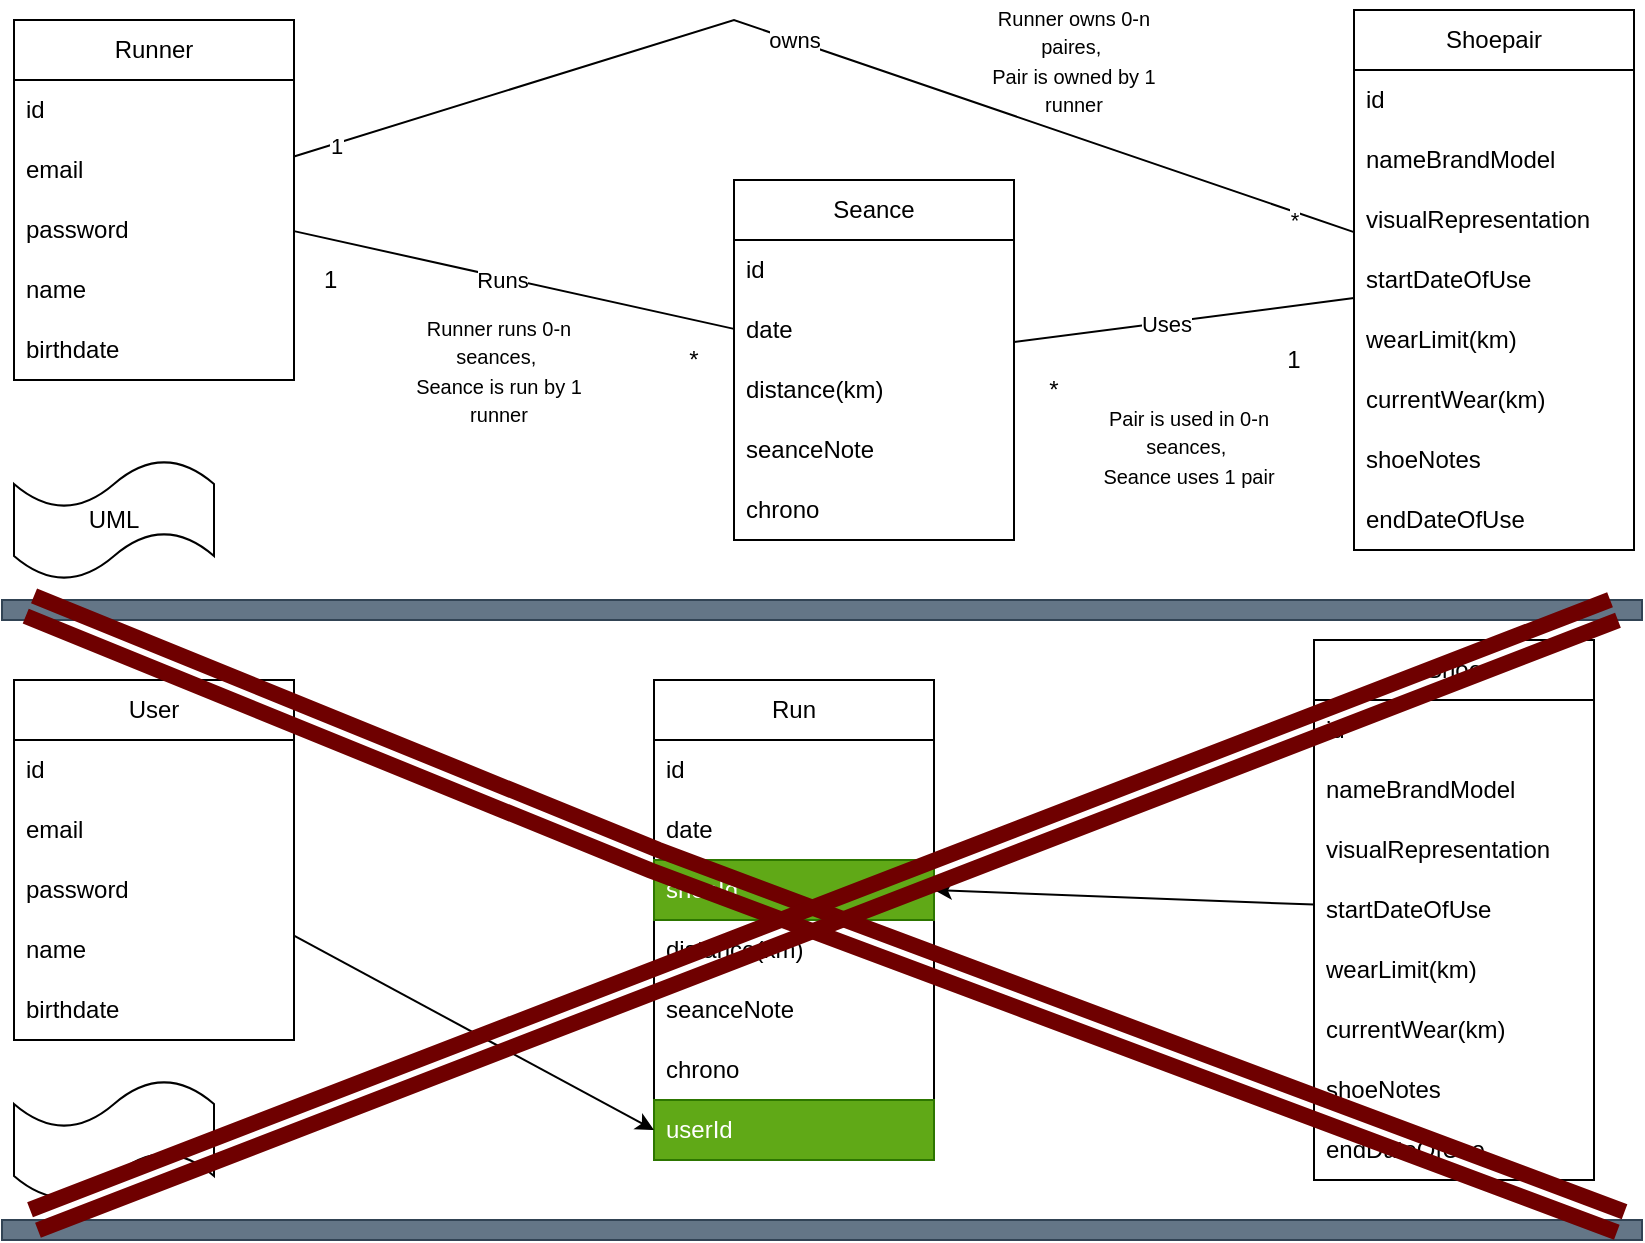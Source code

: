 <mxfile version="24.5.3" type="device">
  <diagram id="C5RBs43oDa-KdzZeNtuy" name="Page-1">
    <mxGraphModel dx="1137" dy="755" grid="1" gridSize="10" guides="1" tooltips="1" connect="1" arrows="1" fold="1" page="1" pageScale="1" pageWidth="827" pageHeight="1169" math="0" shadow="0">
      <root>
        <mxCell id="WIyWlLk6GJQsqaUBKTNV-0" />
        <mxCell id="WIyWlLk6GJQsqaUBKTNV-1" parent="WIyWlLk6GJQsqaUBKTNV-0" />
        <mxCell id="xlhRDgd1qAf9m4GDkTj3-11" value="Runner" style="swimlane;fontStyle=0;childLayout=stackLayout;horizontal=1;startSize=30;horizontalStack=0;resizeParent=1;resizeParentMax=0;resizeLast=0;collapsible=1;marginBottom=0;whiteSpace=wrap;html=1;" parent="WIyWlLk6GJQsqaUBKTNV-1" vertex="1">
          <mxGeometry x="10" y="10" width="140" height="180" as="geometry" />
        </mxCell>
        <mxCell id="xlhRDgd1qAf9m4GDkTj3-78" value="id" style="text;strokeColor=none;fillColor=none;align=left;verticalAlign=middle;spacingLeft=4;spacingRight=4;overflow=hidden;points=[[0,0.5],[1,0.5]];portConstraint=eastwest;rotatable=0;whiteSpace=wrap;html=1;" parent="xlhRDgd1qAf9m4GDkTj3-11" vertex="1">
          <mxGeometry y="30" width="140" height="30" as="geometry" />
        </mxCell>
        <mxCell id="xlhRDgd1qAf9m4GDkTj3-12" value="email" style="text;strokeColor=none;fillColor=none;align=left;verticalAlign=middle;spacingLeft=4;spacingRight=4;overflow=hidden;points=[[0,0.5],[1,0.5]];portConstraint=eastwest;rotatable=0;whiteSpace=wrap;html=1;" parent="xlhRDgd1qAf9m4GDkTj3-11" vertex="1">
          <mxGeometry y="60" width="140" height="30" as="geometry" />
        </mxCell>
        <mxCell id="xlhRDgd1qAf9m4GDkTj3-13" value="password" style="text;strokeColor=none;fillColor=none;align=left;verticalAlign=middle;spacingLeft=4;spacingRight=4;overflow=hidden;points=[[0,0.5],[1,0.5]];portConstraint=eastwest;rotatable=0;whiteSpace=wrap;html=1;" parent="xlhRDgd1qAf9m4GDkTj3-11" vertex="1">
          <mxGeometry y="90" width="140" height="30" as="geometry" />
        </mxCell>
        <mxCell id="xlhRDgd1qAf9m4GDkTj3-15" value="name" style="text;strokeColor=none;fillColor=none;align=left;verticalAlign=middle;spacingLeft=4;spacingRight=4;overflow=hidden;points=[[0,0.5],[1,0.5]];portConstraint=eastwest;rotatable=0;whiteSpace=wrap;html=1;" parent="xlhRDgd1qAf9m4GDkTj3-11" vertex="1">
          <mxGeometry y="120" width="140" height="30" as="geometry" />
        </mxCell>
        <mxCell id="xlhRDgd1qAf9m4GDkTj3-14" value="birthdate" style="text;strokeColor=none;fillColor=none;align=left;verticalAlign=middle;spacingLeft=4;spacingRight=4;overflow=hidden;points=[[0,0.5],[1,0.5]];portConstraint=eastwest;rotatable=0;whiteSpace=wrap;html=1;" parent="xlhRDgd1qAf9m4GDkTj3-11" vertex="1">
          <mxGeometry y="150" width="140" height="30" as="geometry" />
        </mxCell>
        <mxCell id="xlhRDgd1qAf9m4GDkTj3-16" value="Seance" style="swimlane;fontStyle=0;childLayout=stackLayout;horizontal=1;startSize=30;horizontalStack=0;resizeParent=1;resizeParentMax=0;resizeLast=0;collapsible=1;marginBottom=0;whiteSpace=wrap;html=1;" parent="WIyWlLk6GJQsqaUBKTNV-1" vertex="1">
          <mxGeometry x="370" y="90" width="140" height="180" as="geometry" />
        </mxCell>
        <mxCell id="xlhRDgd1qAf9m4GDkTj3-79" value="id" style="text;strokeColor=none;fillColor=none;align=left;verticalAlign=middle;spacingLeft=4;spacingRight=4;overflow=hidden;points=[[0,0.5],[1,0.5]];portConstraint=eastwest;rotatable=0;whiteSpace=wrap;html=1;" parent="xlhRDgd1qAf9m4GDkTj3-16" vertex="1">
          <mxGeometry y="30" width="140" height="30" as="geometry" />
        </mxCell>
        <mxCell id="xlhRDgd1qAf9m4GDkTj3-17" value="date" style="text;strokeColor=none;fillColor=none;align=left;verticalAlign=middle;spacingLeft=4;spacingRight=4;overflow=hidden;points=[[0,0.5],[1,0.5]];portConstraint=eastwest;rotatable=0;whiteSpace=wrap;html=1;" parent="xlhRDgd1qAf9m4GDkTj3-16" vertex="1">
          <mxGeometry y="60" width="140" height="30" as="geometry" />
        </mxCell>
        <mxCell id="xlhRDgd1qAf9m4GDkTj3-20" value="distance(km)" style="text;strokeColor=none;fillColor=none;align=left;verticalAlign=middle;spacingLeft=4;spacingRight=4;overflow=hidden;points=[[0,0.5],[1,0.5]];portConstraint=eastwest;rotatable=0;whiteSpace=wrap;html=1;" parent="xlhRDgd1qAf9m4GDkTj3-16" vertex="1">
          <mxGeometry y="90" width="140" height="30" as="geometry" />
        </mxCell>
        <mxCell id="xlhRDgd1qAf9m4GDkTj3-19" value="seanceNote" style="text;strokeColor=none;fillColor=none;align=left;verticalAlign=middle;spacingLeft=4;spacingRight=4;overflow=hidden;points=[[0,0.5],[1,0.5]];portConstraint=eastwest;rotatable=0;whiteSpace=wrap;html=1;" parent="xlhRDgd1qAf9m4GDkTj3-16" vertex="1">
          <mxGeometry y="120" width="140" height="30" as="geometry" />
        </mxCell>
        <mxCell id="xlhRDgd1qAf9m4GDkTj3-41" value="chrono" style="text;strokeColor=none;fillColor=none;align=left;verticalAlign=middle;spacingLeft=4;spacingRight=4;overflow=hidden;points=[[0,0.5],[1,0.5]];portConstraint=eastwest;rotatable=0;whiteSpace=wrap;html=1;" parent="xlhRDgd1qAf9m4GDkTj3-16" vertex="1">
          <mxGeometry y="150" width="140" height="30" as="geometry" />
        </mxCell>
        <mxCell id="xlhRDgd1qAf9m4GDkTj3-21" value="Shoepair" style="swimlane;fontStyle=0;childLayout=stackLayout;horizontal=1;startSize=30;horizontalStack=0;resizeParent=1;resizeParentMax=0;resizeLast=0;collapsible=1;marginBottom=0;whiteSpace=wrap;html=1;" parent="WIyWlLk6GJQsqaUBKTNV-1" vertex="1">
          <mxGeometry x="680" y="5" width="140" height="270" as="geometry" />
        </mxCell>
        <mxCell id="xlhRDgd1qAf9m4GDkTj3-22" value="id" style="text;strokeColor=none;fillColor=none;align=left;verticalAlign=middle;spacingLeft=4;spacingRight=4;overflow=hidden;points=[[0,0.5],[1,0.5]];portConstraint=eastwest;rotatable=0;whiteSpace=wrap;html=1;" parent="xlhRDgd1qAf9m4GDkTj3-21" vertex="1">
          <mxGeometry y="30" width="140" height="30" as="geometry" />
        </mxCell>
        <mxCell id="xlhRDgd1qAf9m4GDkTj3-80" value="nameBrandModel" style="text;strokeColor=none;fillColor=none;align=left;verticalAlign=middle;spacingLeft=4;spacingRight=4;overflow=hidden;points=[[0,0.5],[1,0.5]];portConstraint=eastwest;rotatable=0;whiteSpace=wrap;html=1;" parent="xlhRDgd1qAf9m4GDkTj3-21" vertex="1">
          <mxGeometry y="60" width="140" height="30" as="geometry" />
        </mxCell>
        <mxCell id="xlhRDgd1qAf9m4GDkTj3-23" value="visualRepresentation" style="text;strokeColor=none;fillColor=none;align=left;verticalAlign=middle;spacingLeft=4;spacingRight=4;overflow=hidden;points=[[0,0.5],[1,0.5]];portConstraint=eastwest;rotatable=0;whiteSpace=wrap;html=1;" parent="xlhRDgd1qAf9m4GDkTj3-21" vertex="1">
          <mxGeometry y="90" width="140" height="30" as="geometry" />
        </mxCell>
        <mxCell id="xlhRDgd1qAf9m4GDkTj3-25" value="startDateOfUse" style="text;strokeColor=none;fillColor=none;align=left;verticalAlign=middle;spacingLeft=4;spacingRight=4;overflow=hidden;points=[[0,0.5],[1,0.5]];portConstraint=eastwest;rotatable=0;whiteSpace=wrap;html=1;" parent="xlhRDgd1qAf9m4GDkTj3-21" vertex="1">
          <mxGeometry y="120" width="140" height="30" as="geometry" />
        </mxCell>
        <mxCell id="xlhRDgd1qAf9m4GDkTj3-40" value="wearLimit(km)" style="text;strokeColor=none;fillColor=none;align=left;verticalAlign=middle;spacingLeft=4;spacingRight=4;overflow=hidden;points=[[0,0.5],[1,0.5]];portConstraint=eastwest;rotatable=0;whiteSpace=wrap;html=1;" parent="xlhRDgd1qAf9m4GDkTj3-21" vertex="1">
          <mxGeometry y="150" width="140" height="30" as="geometry" />
        </mxCell>
        <mxCell id="xlhRDgd1qAf9m4GDkTj3-26" value="currentWear(km)" style="text;strokeColor=none;fillColor=none;align=left;verticalAlign=middle;spacingLeft=4;spacingRight=4;overflow=hidden;points=[[0,0.5],[1,0.5]];portConstraint=eastwest;rotatable=0;whiteSpace=wrap;html=1;" parent="xlhRDgd1qAf9m4GDkTj3-21" vertex="1">
          <mxGeometry y="180" width="140" height="30" as="geometry" />
        </mxCell>
        <mxCell id="xlhRDgd1qAf9m4GDkTj3-27" value="shoeNotes" style="text;strokeColor=none;fillColor=none;align=left;verticalAlign=middle;spacingLeft=4;spacingRight=4;overflow=hidden;points=[[0,0.5],[1,0.5]];portConstraint=eastwest;rotatable=0;whiteSpace=wrap;html=1;" parent="xlhRDgd1qAf9m4GDkTj3-21" vertex="1">
          <mxGeometry y="210" width="140" height="30" as="geometry" />
        </mxCell>
        <mxCell id="xlhRDgd1qAf9m4GDkTj3-24" value="endDateOfUse" style="text;strokeColor=none;fillColor=none;align=left;verticalAlign=middle;spacingLeft=4;spacingRight=4;overflow=hidden;points=[[0,0.5],[1,0.5]];portConstraint=eastwest;rotatable=0;whiteSpace=wrap;html=1;" parent="xlhRDgd1qAf9m4GDkTj3-21" vertex="1">
          <mxGeometry y="240" width="140" height="30" as="geometry" />
        </mxCell>
        <mxCell id="xlhRDgd1qAf9m4GDkTj3-31" value="*" style="text;html=1;align=center;verticalAlign=middle;whiteSpace=wrap;rounded=0;" parent="WIyWlLk6GJQsqaUBKTNV-1" vertex="1">
          <mxGeometry x="330" y="170" width="40" height="20" as="geometry" />
        </mxCell>
        <mxCell id="xlhRDgd1qAf9m4GDkTj3-32" value="1&amp;nbsp;" style="text;html=1;align=center;verticalAlign=middle;whiteSpace=wrap;rounded=0;" parent="WIyWlLk6GJQsqaUBKTNV-1" vertex="1">
          <mxGeometry x="140" y="125" width="60" height="30" as="geometry" />
        </mxCell>
        <mxCell id="xlhRDgd1qAf9m4GDkTj3-38" value="1" style="text;html=1;align=center;verticalAlign=middle;whiteSpace=wrap;rounded=0;" parent="WIyWlLk6GJQsqaUBKTNV-1" vertex="1">
          <mxGeometry x="620" y="165" width="60" height="30" as="geometry" />
        </mxCell>
        <mxCell id="xlhRDgd1qAf9m4GDkTj3-39" value="*" style="text;html=1;align=center;verticalAlign=middle;whiteSpace=wrap;rounded=0;" parent="WIyWlLk6GJQsqaUBKTNV-1" vertex="1">
          <mxGeometry x="500" y="180" width="60" height="30" as="geometry" />
        </mxCell>
        <mxCell id="xlhRDgd1qAf9m4GDkTj3-42" value="User" style="swimlane;fontStyle=0;childLayout=stackLayout;horizontal=1;startSize=30;horizontalStack=0;resizeParent=1;resizeParentMax=0;resizeLast=0;collapsible=1;marginBottom=0;whiteSpace=wrap;html=1;" parent="WIyWlLk6GJQsqaUBKTNV-1" vertex="1">
          <mxGeometry x="10" y="340" width="140" height="180" as="geometry" />
        </mxCell>
        <mxCell id="xlhRDgd1qAf9m4GDkTj3-76" value="id" style="text;strokeColor=none;fillColor=none;align=left;verticalAlign=middle;spacingLeft=4;spacingRight=4;overflow=hidden;points=[[0,0.5],[1,0.5]];portConstraint=eastwest;rotatable=0;whiteSpace=wrap;html=1;" parent="xlhRDgd1qAf9m4GDkTj3-42" vertex="1">
          <mxGeometry y="30" width="140" height="30" as="geometry" />
        </mxCell>
        <mxCell id="xlhRDgd1qAf9m4GDkTj3-43" value="email" style="text;strokeColor=none;fillColor=none;align=left;verticalAlign=middle;spacingLeft=4;spacingRight=4;overflow=hidden;points=[[0,0.5],[1,0.5]];portConstraint=eastwest;rotatable=0;whiteSpace=wrap;html=1;" parent="xlhRDgd1qAf9m4GDkTj3-42" vertex="1">
          <mxGeometry y="60" width="140" height="30" as="geometry" />
        </mxCell>
        <mxCell id="xlhRDgd1qAf9m4GDkTj3-44" value="password" style="text;strokeColor=none;fillColor=none;align=left;verticalAlign=middle;spacingLeft=4;spacingRight=4;overflow=hidden;points=[[0,0.5],[1,0.5]];portConstraint=eastwest;rotatable=0;whiteSpace=wrap;html=1;" parent="xlhRDgd1qAf9m4GDkTj3-42" vertex="1">
          <mxGeometry y="90" width="140" height="30" as="geometry" />
        </mxCell>
        <mxCell id="xlhRDgd1qAf9m4GDkTj3-45" value="name" style="text;strokeColor=none;fillColor=none;align=left;verticalAlign=middle;spacingLeft=4;spacingRight=4;overflow=hidden;points=[[0,0.5],[1,0.5]];portConstraint=eastwest;rotatable=0;whiteSpace=wrap;html=1;" parent="xlhRDgd1qAf9m4GDkTj3-42" vertex="1">
          <mxGeometry y="120" width="140" height="30" as="geometry" />
        </mxCell>
        <mxCell id="xlhRDgd1qAf9m4GDkTj3-46" value="birthdate" style="text;strokeColor=none;fillColor=none;align=left;verticalAlign=middle;spacingLeft=4;spacingRight=4;overflow=hidden;points=[[0,0.5],[1,0.5]];portConstraint=eastwest;rotatable=0;whiteSpace=wrap;html=1;" parent="xlhRDgd1qAf9m4GDkTj3-42" vertex="1">
          <mxGeometry y="150" width="140" height="30" as="geometry" />
        </mxCell>
        <mxCell id="xlhRDgd1qAf9m4GDkTj3-47" value="Run" style="swimlane;fontStyle=0;childLayout=stackLayout;horizontal=1;startSize=30;horizontalStack=0;resizeParent=1;resizeParentMax=0;resizeLast=0;collapsible=1;marginBottom=0;whiteSpace=wrap;html=1;" parent="WIyWlLk6GJQsqaUBKTNV-1" vertex="1">
          <mxGeometry x="330" y="340" width="140" height="240" as="geometry" />
        </mxCell>
        <mxCell id="xlhRDgd1qAf9m4GDkTj3-77" value="id" style="text;strokeColor=none;fillColor=none;align=left;verticalAlign=middle;spacingLeft=4;spacingRight=4;overflow=hidden;points=[[0,0.5],[1,0.5]];portConstraint=eastwest;rotatable=0;whiteSpace=wrap;html=1;" parent="xlhRDgd1qAf9m4GDkTj3-47" vertex="1">
          <mxGeometry y="30" width="140" height="30" as="geometry" />
        </mxCell>
        <mxCell id="xlhRDgd1qAf9m4GDkTj3-48" value="date" style="text;strokeColor=none;fillColor=none;align=left;verticalAlign=middle;spacingLeft=4;spacingRight=4;overflow=hidden;points=[[0,0.5],[1,0.5]];portConstraint=eastwest;rotatable=0;whiteSpace=wrap;html=1;" parent="xlhRDgd1qAf9m4GDkTj3-47" vertex="1">
          <mxGeometry y="60" width="140" height="30" as="geometry" />
        </mxCell>
        <mxCell id="xlhRDgd1qAf9m4GDkTj3-49" value="shoeId" style="text;strokeColor=#2D7600;fillColor=#60a917;align=left;verticalAlign=middle;spacingLeft=4;spacingRight=4;overflow=hidden;points=[[0,0.5],[1,0.5]];portConstraint=eastwest;rotatable=0;whiteSpace=wrap;html=1;fontColor=#ffffff;" parent="xlhRDgd1qAf9m4GDkTj3-47" vertex="1">
          <mxGeometry y="90" width="140" height="30" as="geometry" />
        </mxCell>
        <mxCell id="xlhRDgd1qAf9m4GDkTj3-50" value="distance(km)" style="text;strokeColor=none;fillColor=none;align=left;verticalAlign=middle;spacingLeft=4;spacingRight=4;overflow=hidden;points=[[0,0.5],[1,0.5]];portConstraint=eastwest;rotatable=0;whiteSpace=wrap;html=1;" parent="xlhRDgd1qAf9m4GDkTj3-47" vertex="1">
          <mxGeometry y="120" width="140" height="30" as="geometry" />
        </mxCell>
        <mxCell id="xlhRDgd1qAf9m4GDkTj3-51" value="seanceNote" style="text;strokeColor=none;fillColor=none;align=left;verticalAlign=middle;spacingLeft=4;spacingRight=4;overflow=hidden;points=[[0,0.5],[1,0.5]];portConstraint=eastwest;rotatable=0;whiteSpace=wrap;html=1;" parent="xlhRDgd1qAf9m4GDkTj3-47" vertex="1">
          <mxGeometry y="150" width="140" height="30" as="geometry" />
        </mxCell>
        <mxCell id="xlhRDgd1qAf9m4GDkTj3-61" value="chrono" style="text;strokeColor=none;fillColor=none;align=left;verticalAlign=middle;spacingLeft=4;spacingRight=4;overflow=hidden;points=[[0,0.5],[1,0.5]];portConstraint=eastwest;rotatable=0;whiteSpace=wrap;html=1;" parent="xlhRDgd1qAf9m4GDkTj3-47" vertex="1">
          <mxGeometry y="180" width="140" height="30" as="geometry" />
        </mxCell>
        <mxCell id="xlhRDgd1qAf9m4GDkTj3-52" value="userId" style="text;strokeColor=#2D7600;fillColor=#60a917;align=left;verticalAlign=middle;spacingLeft=4;spacingRight=4;overflow=hidden;points=[[0,0.5],[1,0.5]];portConstraint=eastwest;rotatable=0;whiteSpace=wrap;html=1;fontColor=#ffffff;" parent="xlhRDgd1qAf9m4GDkTj3-47" vertex="1">
          <mxGeometry y="210" width="140" height="30" as="geometry" />
        </mxCell>
        <mxCell id="xlhRDgd1qAf9m4GDkTj3-53" value="Shoe" style="swimlane;fontStyle=0;childLayout=stackLayout;horizontal=1;startSize=30;horizontalStack=0;resizeParent=1;resizeParentMax=0;resizeLast=0;collapsible=1;marginBottom=0;whiteSpace=wrap;html=1;" parent="WIyWlLk6GJQsqaUBKTNV-1" vertex="1">
          <mxGeometry x="660" y="320" width="140" height="270" as="geometry" />
        </mxCell>
        <mxCell id="xlhRDgd1qAf9m4GDkTj3-74" value="id" style="text;strokeColor=none;fillColor=none;align=left;verticalAlign=middle;spacingLeft=4;spacingRight=4;overflow=hidden;points=[[0,0.5],[1,0.5]];portConstraint=eastwest;rotatable=0;whiteSpace=wrap;html=1;" parent="xlhRDgd1qAf9m4GDkTj3-53" vertex="1">
          <mxGeometry y="30" width="140" height="30" as="geometry" />
        </mxCell>
        <mxCell id="xlhRDgd1qAf9m4GDkTj3-54" value="nameBrandModel" style="text;strokeColor=none;fillColor=none;align=left;verticalAlign=middle;spacingLeft=4;spacingRight=4;overflow=hidden;points=[[0,0.5],[1,0.5]];portConstraint=eastwest;rotatable=0;whiteSpace=wrap;html=1;" parent="xlhRDgd1qAf9m4GDkTj3-53" vertex="1">
          <mxGeometry y="60" width="140" height="30" as="geometry" />
        </mxCell>
        <mxCell id="xlhRDgd1qAf9m4GDkTj3-55" value="visualRepresentation" style="text;strokeColor=none;fillColor=none;align=left;verticalAlign=middle;spacingLeft=4;spacingRight=4;overflow=hidden;points=[[0,0.5],[1,0.5]];portConstraint=eastwest;rotatable=0;whiteSpace=wrap;html=1;" parent="xlhRDgd1qAf9m4GDkTj3-53" vertex="1">
          <mxGeometry y="90" width="140" height="30" as="geometry" />
        </mxCell>
        <mxCell id="xlhRDgd1qAf9m4GDkTj3-56" value="startDateOfUse" style="text;strokeColor=none;fillColor=none;align=left;verticalAlign=middle;spacingLeft=4;spacingRight=4;overflow=hidden;points=[[0,0.5],[1,0.5]];portConstraint=eastwest;rotatable=0;whiteSpace=wrap;html=1;" parent="xlhRDgd1qAf9m4GDkTj3-53" vertex="1">
          <mxGeometry y="120" width="140" height="30" as="geometry" />
        </mxCell>
        <mxCell id="xlhRDgd1qAf9m4GDkTj3-57" value="wearLimit(km)" style="text;strokeColor=none;fillColor=none;align=left;verticalAlign=middle;spacingLeft=4;spacingRight=4;overflow=hidden;points=[[0,0.5],[1,0.5]];portConstraint=eastwest;rotatable=0;whiteSpace=wrap;html=1;" parent="xlhRDgd1qAf9m4GDkTj3-53" vertex="1">
          <mxGeometry y="150" width="140" height="30" as="geometry" />
        </mxCell>
        <mxCell id="xlhRDgd1qAf9m4GDkTj3-58" value="currentWear(km)" style="text;strokeColor=none;fillColor=none;align=left;verticalAlign=middle;spacingLeft=4;spacingRight=4;overflow=hidden;points=[[0,0.5],[1,0.5]];portConstraint=eastwest;rotatable=0;whiteSpace=wrap;html=1;" parent="xlhRDgd1qAf9m4GDkTj3-53" vertex="1">
          <mxGeometry y="180" width="140" height="30" as="geometry" />
        </mxCell>
        <mxCell id="xlhRDgd1qAf9m4GDkTj3-59" value="shoeNotes" style="text;strokeColor=none;fillColor=none;align=left;verticalAlign=middle;spacingLeft=4;spacingRight=4;overflow=hidden;points=[[0,0.5],[1,0.5]];portConstraint=eastwest;rotatable=0;whiteSpace=wrap;html=1;" parent="xlhRDgd1qAf9m4GDkTj3-53" vertex="1">
          <mxGeometry y="210" width="140" height="30" as="geometry" />
        </mxCell>
        <mxCell id="xlhRDgd1qAf9m4GDkTj3-60" value="endDateOfUse" style="text;strokeColor=none;fillColor=none;align=left;verticalAlign=middle;spacingLeft=4;spacingRight=4;overflow=hidden;points=[[0,0.5],[1,0.5]];portConstraint=eastwest;rotatable=0;whiteSpace=wrap;html=1;" parent="xlhRDgd1qAf9m4GDkTj3-53" vertex="1">
          <mxGeometry y="240" width="140" height="30" as="geometry" />
        </mxCell>
        <mxCell id="xlhRDgd1qAf9m4GDkTj3-62" value="" style="endArrow=classic;html=1;rounded=0;entryX=0;entryY=0.5;entryDx=0;entryDy=0;" parent="WIyWlLk6GJQsqaUBKTNV-1" source="xlhRDgd1qAf9m4GDkTj3-42" target="xlhRDgd1qAf9m4GDkTj3-52" edge="1">
          <mxGeometry width="50" height="50" relative="1" as="geometry">
            <mxPoint x="390" y="420" as="sourcePoint" />
            <mxPoint x="440" y="370" as="targetPoint" />
          </mxGeometry>
        </mxCell>
        <mxCell id="xlhRDgd1qAf9m4GDkTj3-63" value="" style="rounded=0;whiteSpace=wrap;html=1;fillColor=#647687;fontColor=#ffffff;strokeColor=#314354;" parent="WIyWlLk6GJQsqaUBKTNV-1" vertex="1">
          <mxGeometry x="4" y="300" width="820" height="10" as="geometry" />
        </mxCell>
        <mxCell id="xlhRDgd1qAf9m4GDkTj3-66" value="" style="endArrow=classic;html=1;rounded=0;entryX=1;entryY=0.5;entryDx=0;entryDy=0;" parent="WIyWlLk6GJQsqaUBKTNV-1" source="xlhRDgd1qAf9m4GDkTj3-53" target="xlhRDgd1qAf9m4GDkTj3-49" edge="1">
          <mxGeometry width="50" height="50" relative="1" as="geometry">
            <mxPoint x="330" y="430" as="sourcePoint" />
            <mxPoint x="380" y="380" as="targetPoint" />
          </mxGeometry>
        </mxCell>
        <mxCell id="xlhRDgd1qAf9m4GDkTj3-70" value="" style="rounded=0;whiteSpace=wrap;html=1;fillColor=#647687;fontColor=#ffffff;strokeColor=#314354;" parent="WIyWlLk6GJQsqaUBKTNV-1" vertex="1">
          <mxGeometry x="4" y="610" width="820" height="10" as="geometry" />
        </mxCell>
        <mxCell id="xlhRDgd1qAf9m4GDkTj3-72" value="" style="shape=tape;whiteSpace=wrap;html=1;" parent="WIyWlLk6GJQsqaUBKTNV-1" vertex="1">
          <mxGeometry x="10" y="540" width="100" height="60" as="geometry" />
        </mxCell>
        <mxCell id="xlhRDgd1qAf9m4GDkTj3-73" value="UML" style="shape=tape;whiteSpace=wrap;html=1;" parent="WIyWlLk6GJQsqaUBKTNV-1" vertex="1">
          <mxGeometry x="10" y="230" width="100" height="60" as="geometry" />
        </mxCell>
        <mxCell id="EpoSDgIOGixOHKPTrdax-0" value="" style="endArrow=none;html=1;rounded=0;endFill=0;" parent="WIyWlLk6GJQsqaUBKTNV-1" source="xlhRDgd1qAf9m4GDkTj3-21" target="xlhRDgd1qAf9m4GDkTj3-11" edge="1">
          <mxGeometry width="50" height="50" relative="1" as="geometry">
            <mxPoint x="370" y="158" as="sourcePoint" />
            <mxPoint x="160" y="122" as="targetPoint" />
            <Array as="points">
              <mxPoint x="370" y="10" />
            </Array>
          </mxGeometry>
        </mxCell>
        <mxCell id="EpoSDgIOGixOHKPTrdax-1" value="owns" style="edgeLabel;html=1;align=center;verticalAlign=middle;resizable=0;points=[];" parent="EpoSDgIOGixOHKPTrdax-0" vertex="1" connectable="0">
          <mxGeometry x="0.063" relative="1" as="geometry">
            <mxPoint as="offset" />
          </mxGeometry>
        </mxCell>
        <mxCell id="EpoSDgIOGixOHKPTrdax-4" value="*" style="edgeLabel;html=1;align=center;verticalAlign=middle;resizable=0;points=[];" parent="EpoSDgIOGixOHKPTrdax-0" vertex="1" connectable="0">
          <mxGeometry x="-0.888" y="4" relative="1" as="geometry">
            <mxPoint as="offset" />
          </mxGeometry>
        </mxCell>
        <mxCell id="EpoSDgIOGixOHKPTrdax-5" value="1" style="edgeLabel;html=1;align=center;verticalAlign=middle;resizable=0;points=[];" parent="EpoSDgIOGixOHKPTrdax-0" vertex="1" connectable="0">
          <mxGeometry x="0.925" y="1" relative="1" as="geometry">
            <mxPoint as="offset" />
          </mxGeometry>
        </mxCell>
        <mxCell id="EpoSDgIOGixOHKPTrdax-7" value="&lt;font style=&quot;font-size: 10px;&quot;&gt;Runner runs 0-n seances,&amp;nbsp;&lt;br&gt;&lt;/font&gt;&lt;font style=&quot;font-size: 10px;&quot;&gt;Seance is run by 1 runner&lt;/font&gt;" style="text;html=1;align=center;verticalAlign=middle;whiteSpace=wrap;rounded=0;" parent="WIyWlLk6GJQsqaUBKTNV-1" vertex="1">
          <mxGeometry x="200" y="155" width="105" height="60" as="geometry" />
        </mxCell>
        <mxCell id="EpoSDgIOGixOHKPTrdax-8" value="&lt;font style=&quot;font-size: 10px;&quot;&gt;Pair is used in 0-n seances,&amp;nbsp;&lt;br&gt;&lt;/font&gt;&lt;font style=&quot;font-size: 10px;&quot;&gt;Seance uses 1 pair&lt;/font&gt;" style="text;html=1;align=center;verticalAlign=middle;whiteSpace=wrap;rounded=0;" parent="WIyWlLk6GJQsqaUBKTNV-1" vertex="1">
          <mxGeometry x="540" y="195" width="115" height="55" as="geometry" />
        </mxCell>
        <mxCell id="EpoSDgIOGixOHKPTrdax-9" value="" style="endArrow=none;html=1;rounded=0;" parent="WIyWlLk6GJQsqaUBKTNV-1" source="xlhRDgd1qAf9m4GDkTj3-16" target="xlhRDgd1qAf9m4GDkTj3-11" edge="1">
          <mxGeometry width="50" height="50" relative="1" as="geometry">
            <mxPoint x="390" y="410" as="sourcePoint" />
            <mxPoint x="440" y="360" as="targetPoint" />
            <Array as="points" />
          </mxGeometry>
        </mxCell>
        <mxCell id="EpoSDgIOGixOHKPTrdax-10" value="Runs" style="edgeLabel;html=1;align=center;verticalAlign=middle;resizable=0;points=[];" parent="EpoSDgIOGixOHKPTrdax-9" vertex="1" connectable="0">
          <mxGeometry x="0.052" y="1" relative="1" as="geometry">
            <mxPoint as="offset" />
          </mxGeometry>
        </mxCell>
        <mxCell id="EpoSDgIOGixOHKPTrdax-11" value="" style="endArrow=none;html=1;rounded=0;" parent="WIyWlLk6GJQsqaUBKTNV-1" source="xlhRDgd1qAf9m4GDkTj3-16" target="xlhRDgd1qAf9m4GDkTj3-21" edge="1">
          <mxGeometry width="50" height="50" relative="1" as="geometry">
            <mxPoint x="510" y="124.998" as="sourcePoint" />
            <mxPoint x="680" y="103.062" as="targetPoint" />
          </mxGeometry>
        </mxCell>
        <mxCell id="EpoSDgIOGixOHKPTrdax-12" value="Text" style="edgeLabel;html=1;align=center;verticalAlign=middle;resizable=0;points=[];" parent="EpoSDgIOGixOHKPTrdax-11" vertex="1" connectable="0">
          <mxGeometry x="-0.119" y="-1" relative="1" as="geometry">
            <mxPoint x="-1" as="offset" />
          </mxGeometry>
        </mxCell>
        <mxCell id="EpoSDgIOGixOHKPTrdax-13" value="Uses" style="edgeLabel;html=1;align=center;verticalAlign=middle;resizable=0;points=[];" parent="EpoSDgIOGixOHKPTrdax-11" vertex="1" connectable="0">
          <mxGeometry x="-0.107" y="-1" relative="1" as="geometry">
            <mxPoint as="offset" />
          </mxGeometry>
        </mxCell>
        <mxCell id="EpoSDgIOGixOHKPTrdax-14" value="&lt;font style=&quot;font-size: 10px;&quot;&gt;Runner owns 0-n paires,&amp;nbsp;&lt;br&gt;&lt;/font&gt;&lt;font style=&quot;font-size: 10px;&quot;&gt;Pair is owned by 1 runner&lt;/font&gt;" style="text;html=1;align=center;verticalAlign=middle;whiteSpace=wrap;rounded=0;" parent="WIyWlLk6GJQsqaUBKTNV-1" vertex="1">
          <mxGeometry x="490" width="100" height="60" as="geometry" />
        </mxCell>
        <mxCell id="pQat2vAIeZmp1drGHsY6-1" value="" style="shape=link;html=1;rounded=0;entryX=0.987;entryY=0.1;entryDx=0;entryDy=0;entryPerimeter=0;exitX=0.017;exitY=0.3;exitDx=0;exitDy=0;fillColor=#a20025;strokeColor=#6F0000;strokeWidth=8;exitPerimeter=0;" parent="WIyWlLk6GJQsqaUBKTNV-1" source="xlhRDgd1qAf9m4GDkTj3-63" target="xlhRDgd1qAf9m4GDkTj3-70" edge="1">
          <mxGeometry width="100" relative="1" as="geometry">
            <mxPoint x="360" y="390" as="sourcePoint" />
            <mxPoint x="460" y="390" as="targetPoint" />
            <Array as="points">
              <mxPoint x="330" y="430" />
            </Array>
          </mxGeometry>
        </mxCell>
        <mxCell id="pQat2vAIeZmp1drGHsY6-2" value="" style="shape=link;html=1;rounded=0;fillColor=#a20025;strokeColor=#6F0000;strokeWidth=8;" parent="WIyWlLk6GJQsqaUBKTNV-1" edge="1">
          <mxGeometry width="100" relative="1" as="geometry">
            <mxPoint x="20" y="610" as="sourcePoint" />
            <mxPoint x="810" y="305" as="targetPoint" />
          </mxGeometry>
        </mxCell>
      </root>
    </mxGraphModel>
  </diagram>
</mxfile>
